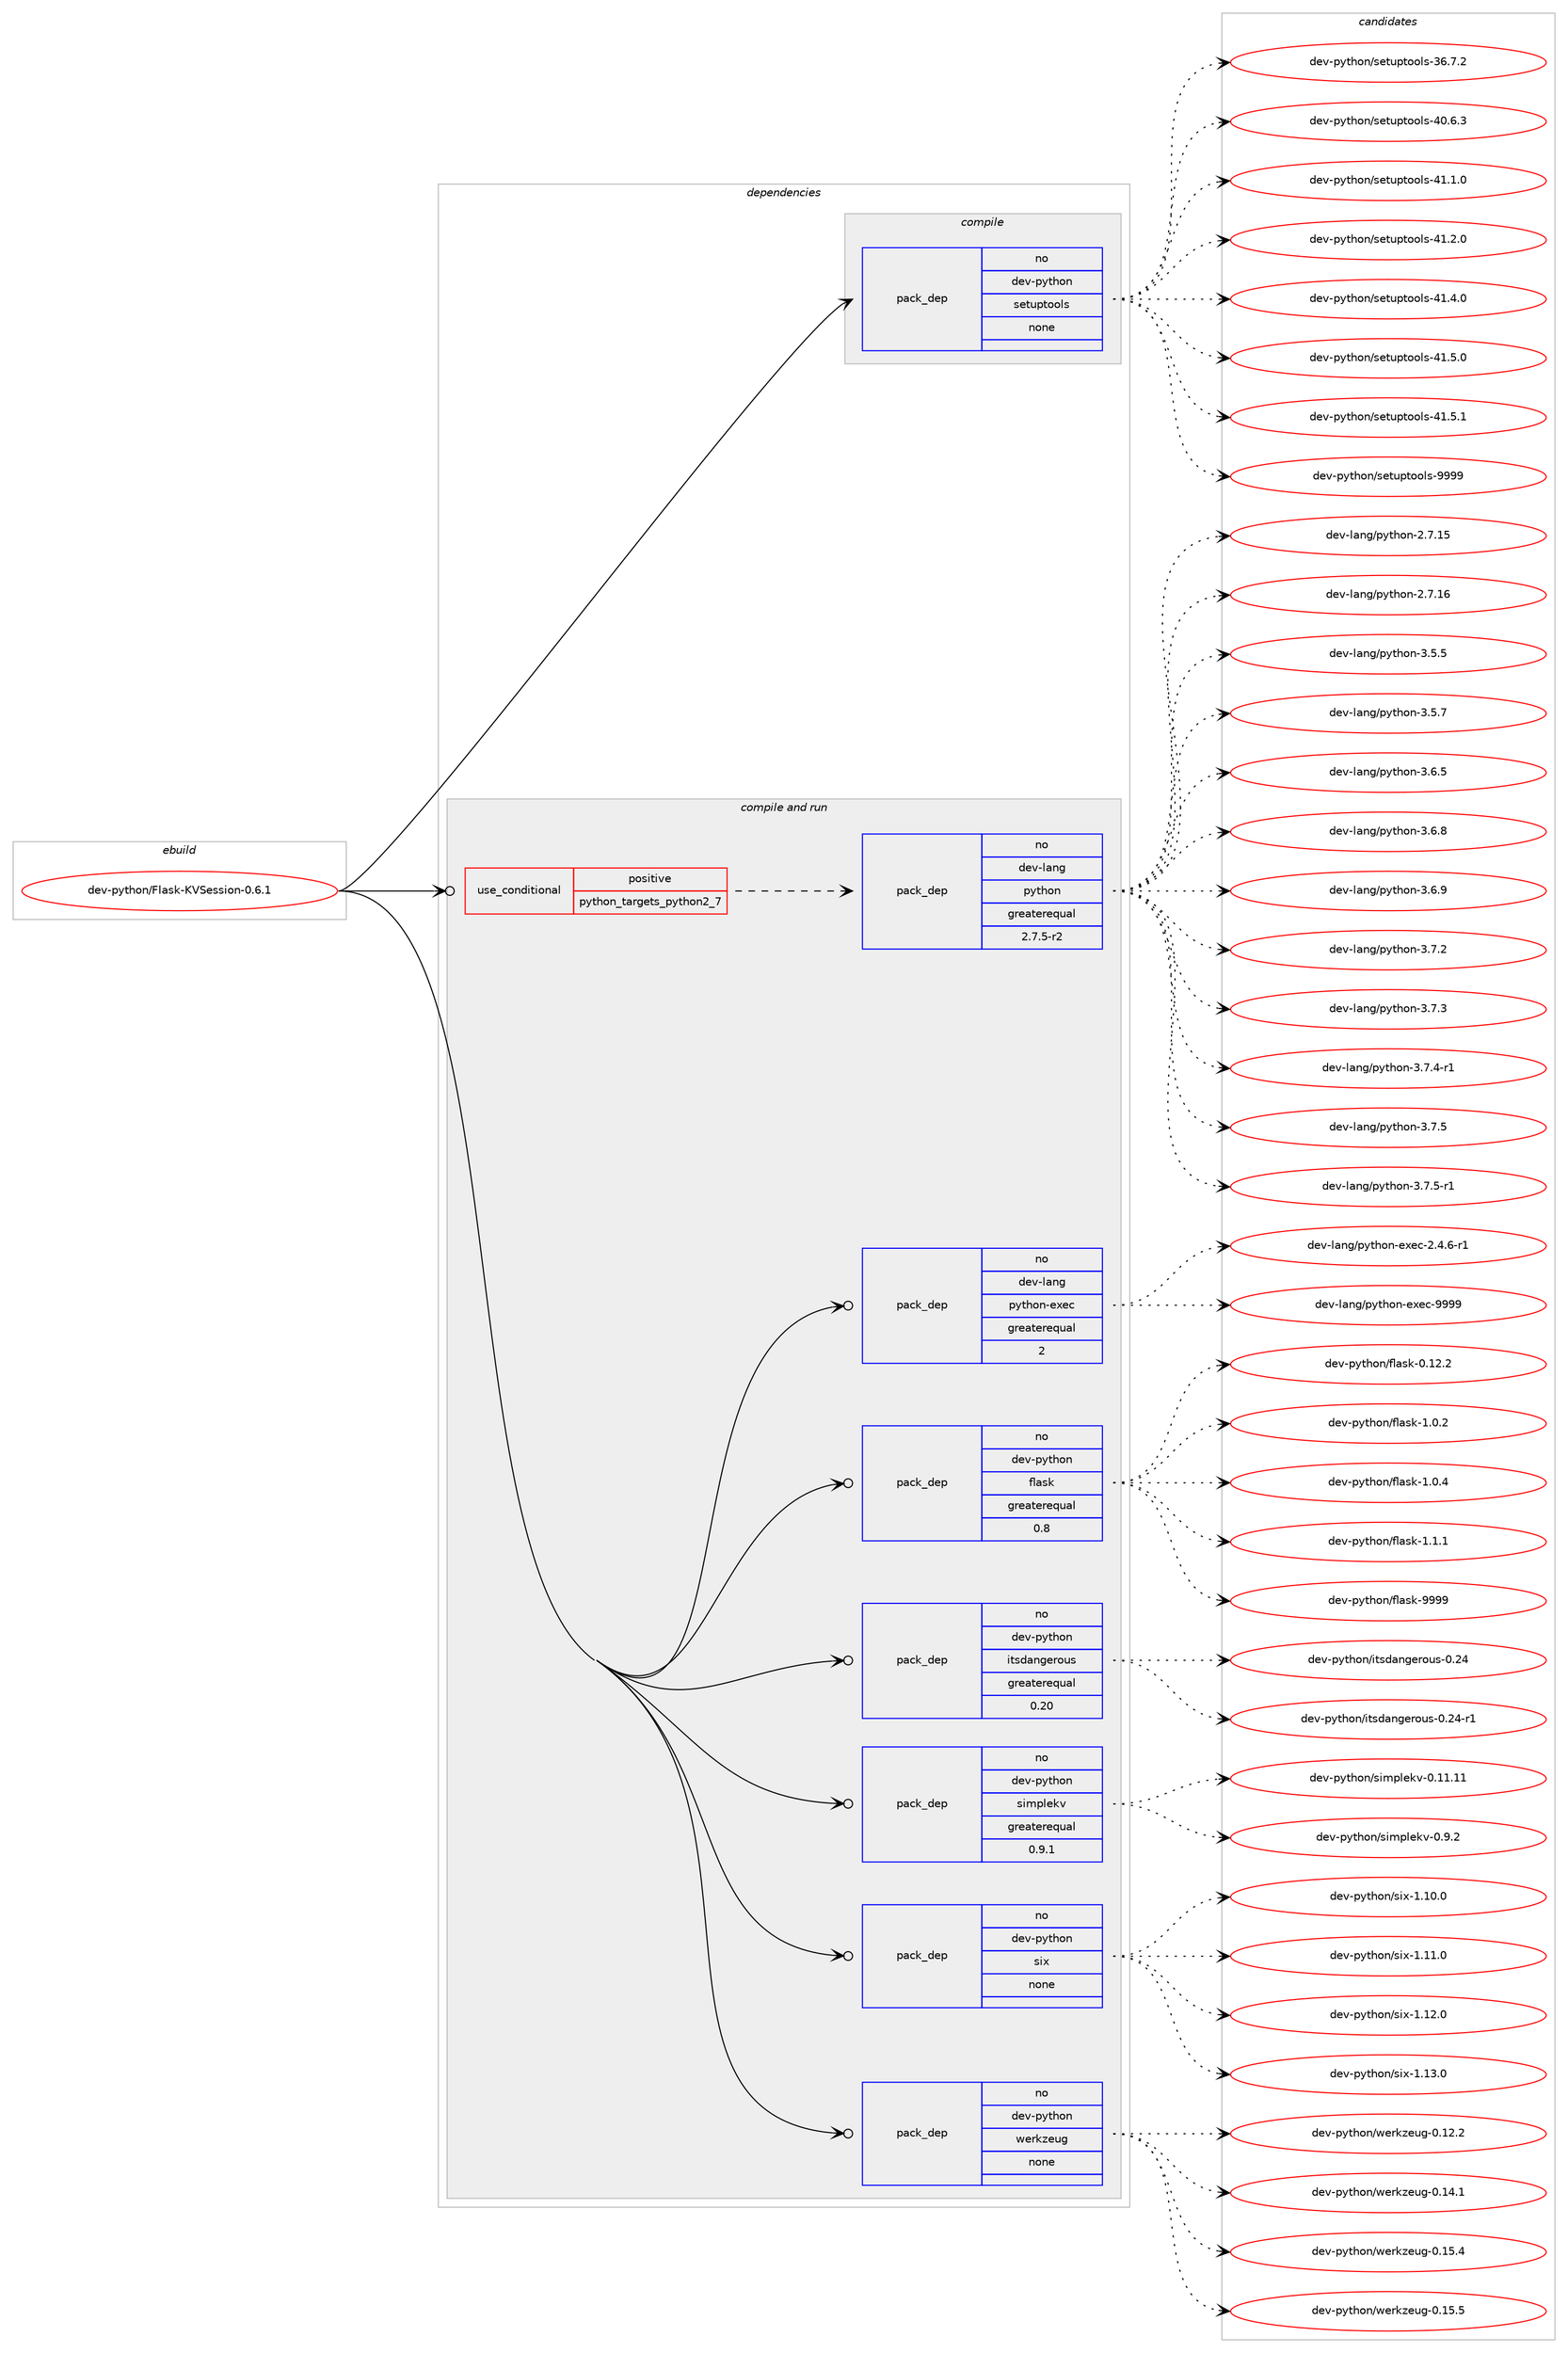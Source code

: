 digraph prolog {

# *************
# Graph options
# *************

newrank=true;
concentrate=true;
compound=true;
graph [rankdir=LR,fontname=Helvetica,fontsize=10,ranksep=1.5];#, ranksep=2.5, nodesep=0.2];
edge  [arrowhead=vee];
node  [fontname=Helvetica,fontsize=10];

# **********
# The ebuild
# **********

subgraph cluster_leftcol {
color=gray;
rank=same;
label=<<i>ebuild</i>>;
id [label="dev-python/Flask-KVSession-0.6.1", color=red, width=4, href="../dev-python/Flask-KVSession-0.6.1.svg"];
}

# ****************
# The dependencies
# ****************

subgraph cluster_midcol {
color=gray;
label=<<i>dependencies</i>>;
subgraph cluster_compile {
fillcolor="#eeeeee";
style=filled;
label=<<i>compile</i>>;
subgraph pack445027 {
dependency592348 [label=<<TABLE BORDER="0" CELLBORDER="1" CELLSPACING="0" CELLPADDING="4" WIDTH="220"><TR><TD ROWSPAN="6" CELLPADDING="30">pack_dep</TD></TR><TR><TD WIDTH="110">no</TD></TR><TR><TD>dev-python</TD></TR><TR><TD>setuptools</TD></TR><TR><TD>none</TD></TR><TR><TD></TD></TR></TABLE>>, shape=none, color=blue];
}
id:e -> dependency592348:w [weight=20,style="solid",arrowhead="vee"];
}
subgraph cluster_compileandrun {
fillcolor="#eeeeee";
style=filled;
label=<<i>compile and run</i>>;
subgraph cond135551 {
dependency592349 [label=<<TABLE BORDER="0" CELLBORDER="1" CELLSPACING="0" CELLPADDING="4"><TR><TD ROWSPAN="3" CELLPADDING="10">use_conditional</TD></TR><TR><TD>positive</TD></TR><TR><TD>python_targets_python2_7</TD></TR></TABLE>>, shape=none, color=red];
subgraph pack445028 {
dependency592350 [label=<<TABLE BORDER="0" CELLBORDER="1" CELLSPACING="0" CELLPADDING="4" WIDTH="220"><TR><TD ROWSPAN="6" CELLPADDING="30">pack_dep</TD></TR><TR><TD WIDTH="110">no</TD></TR><TR><TD>dev-lang</TD></TR><TR><TD>python</TD></TR><TR><TD>greaterequal</TD></TR><TR><TD>2.7.5-r2</TD></TR></TABLE>>, shape=none, color=blue];
}
dependency592349:e -> dependency592350:w [weight=20,style="dashed",arrowhead="vee"];
}
id:e -> dependency592349:w [weight=20,style="solid",arrowhead="odotvee"];
subgraph pack445029 {
dependency592351 [label=<<TABLE BORDER="0" CELLBORDER="1" CELLSPACING="0" CELLPADDING="4" WIDTH="220"><TR><TD ROWSPAN="6" CELLPADDING="30">pack_dep</TD></TR><TR><TD WIDTH="110">no</TD></TR><TR><TD>dev-lang</TD></TR><TR><TD>python-exec</TD></TR><TR><TD>greaterequal</TD></TR><TR><TD>2</TD></TR></TABLE>>, shape=none, color=blue];
}
id:e -> dependency592351:w [weight=20,style="solid",arrowhead="odotvee"];
subgraph pack445030 {
dependency592352 [label=<<TABLE BORDER="0" CELLBORDER="1" CELLSPACING="0" CELLPADDING="4" WIDTH="220"><TR><TD ROWSPAN="6" CELLPADDING="30">pack_dep</TD></TR><TR><TD WIDTH="110">no</TD></TR><TR><TD>dev-python</TD></TR><TR><TD>flask</TD></TR><TR><TD>greaterequal</TD></TR><TR><TD>0.8</TD></TR></TABLE>>, shape=none, color=blue];
}
id:e -> dependency592352:w [weight=20,style="solid",arrowhead="odotvee"];
subgraph pack445031 {
dependency592353 [label=<<TABLE BORDER="0" CELLBORDER="1" CELLSPACING="0" CELLPADDING="4" WIDTH="220"><TR><TD ROWSPAN="6" CELLPADDING="30">pack_dep</TD></TR><TR><TD WIDTH="110">no</TD></TR><TR><TD>dev-python</TD></TR><TR><TD>itsdangerous</TD></TR><TR><TD>greaterequal</TD></TR><TR><TD>0.20</TD></TR></TABLE>>, shape=none, color=blue];
}
id:e -> dependency592353:w [weight=20,style="solid",arrowhead="odotvee"];
subgraph pack445032 {
dependency592354 [label=<<TABLE BORDER="0" CELLBORDER="1" CELLSPACING="0" CELLPADDING="4" WIDTH="220"><TR><TD ROWSPAN="6" CELLPADDING="30">pack_dep</TD></TR><TR><TD WIDTH="110">no</TD></TR><TR><TD>dev-python</TD></TR><TR><TD>simplekv</TD></TR><TR><TD>greaterequal</TD></TR><TR><TD>0.9.1</TD></TR></TABLE>>, shape=none, color=blue];
}
id:e -> dependency592354:w [weight=20,style="solid",arrowhead="odotvee"];
subgraph pack445033 {
dependency592355 [label=<<TABLE BORDER="0" CELLBORDER="1" CELLSPACING="0" CELLPADDING="4" WIDTH="220"><TR><TD ROWSPAN="6" CELLPADDING="30">pack_dep</TD></TR><TR><TD WIDTH="110">no</TD></TR><TR><TD>dev-python</TD></TR><TR><TD>six</TD></TR><TR><TD>none</TD></TR><TR><TD></TD></TR></TABLE>>, shape=none, color=blue];
}
id:e -> dependency592355:w [weight=20,style="solid",arrowhead="odotvee"];
subgraph pack445034 {
dependency592356 [label=<<TABLE BORDER="0" CELLBORDER="1" CELLSPACING="0" CELLPADDING="4" WIDTH="220"><TR><TD ROWSPAN="6" CELLPADDING="30">pack_dep</TD></TR><TR><TD WIDTH="110">no</TD></TR><TR><TD>dev-python</TD></TR><TR><TD>werkzeug</TD></TR><TR><TD>none</TD></TR><TR><TD></TD></TR></TABLE>>, shape=none, color=blue];
}
id:e -> dependency592356:w [weight=20,style="solid",arrowhead="odotvee"];
}
subgraph cluster_run {
fillcolor="#eeeeee";
style=filled;
label=<<i>run</i>>;
}
}

# **************
# The candidates
# **************

subgraph cluster_choices {
rank=same;
color=gray;
label=<<i>candidates</i>>;

subgraph choice445027 {
color=black;
nodesep=1;
choice100101118451121211161041111104711510111611711211611111110811545515446554650 [label="dev-python/setuptools-36.7.2", color=red, width=4,href="../dev-python/setuptools-36.7.2.svg"];
choice100101118451121211161041111104711510111611711211611111110811545524846544651 [label="dev-python/setuptools-40.6.3", color=red, width=4,href="../dev-python/setuptools-40.6.3.svg"];
choice100101118451121211161041111104711510111611711211611111110811545524946494648 [label="dev-python/setuptools-41.1.0", color=red, width=4,href="../dev-python/setuptools-41.1.0.svg"];
choice100101118451121211161041111104711510111611711211611111110811545524946504648 [label="dev-python/setuptools-41.2.0", color=red, width=4,href="../dev-python/setuptools-41.2.0.svg"];
choice100101118451121211161041111104711510111611711211611111110811545524946524648 [label="dev-python/setuptools-41.4.0", color=red, width=4,href="../dev-python/setuptools-41.4.0.svg"];
choice100101118451121211161041111104711510111611711211611111110811545524946534648 [label="dev-python/setuptools-41.5.0", color=red, width=4,href="../dev-python/setuptools-41.5.0.svg"];
choice100101118451121211161041111104711510111611711211611111110811545524946534649 [label="dev-python/setuptools-41.5.1", color=red, width=4,href="../dev-python/setuptools-41.5.1.svg"];
choice10010111845112121116104111110471151011161171121161111111081154557575757 [label="dev-python/setuptools-9999", color=red, width=4,href="../dev-python/setuptools-9999.svg"];
dependency592348:e -> choice100101118451121211161041111104711510111611711211611111110811545515446554650:w [style=dotted,weight="100"];
dependency592348:e -> choice100101118451121211161041111104711510111611711211611111110811545524846544651:w [style=dotted,weight="100"];
dependency592348:e -> choice100101118451121211161041111104711510111611711211611111110811545524946494648:w [style=dotted,weight="100"];
dependency592348:e -> choice100101118451121211161041111104711510111611711211611111110811545524946504648:w [style=dotted,weight="100"];
dependency592348:e -> choice100101118451121211161041111104711510111611711211611111110811545524946524648:w [style=dotted,weight="100"];
dependency592348:e -> choice100101118451121211161041111104711510111611711211611111110811545524946534648:w [style=dotted,weight="100"];
dependency592348:e -> choice100101118451121211161041111104711510111611711211611111110811545524946534649:w [style=dotted,weight="100"];
dependency592348:e -> choice10010111845112121116104111110471151011161171121161111111081154557575757:w [style=dotted,weight="100"];
}
subgraph choice445028 {
color=black;
nodesep=1;
choice10010111845108971101034711212111610411111045504655464953 [label="dev-lang/python-2.7.15", color=red, width=4,href="../dev-lang/python-2.7.15.svg"];
choice10010111845108971101034711212111610411111045504655464954 [label="dev-lang/python-2.7.16", color=red, width=4,href="../dev-lang/python-2.7.16.svg"];
choice100101118451089711010347112121116104111110455146534653 [label="dev-lang/python-3.5.5", color=red, width=4,href="../dev-lang/python-3.5.5.svg"];
choice100101118451089711010347112121116104111110455146534655 [label="dev-lang/python-3.5.7", color=red, width=4,href="../dev-lang/python-3.5.7.svg"];
choice100101118451089711010347112121116104111110455146544653 [label="dev-lang/python-3.6.5", color=red, width=4,href="../dev-lang/python-3.6.5.svg"];
choice100101118451089711010347112121116104111110455146544656 [label="dev-lang/python-3.6.8", color=red, width=4,href="../dev-lang/python-3.6.8.svg"];
choice100101118451089711010347112121116104111110455146544657 [label="dev-lang/python-3.6.9", color=red, width=4,href="../dev-lang/python-3.6.9.svg"];
choice100101118451089711010347112121116104111110455146554650 [label="dev-lang/python-3.7.2", color=red, width=4,href="../dev-lang/python-3.7.2.svg"];
choice100101118451089711010347112121116104111110455146554651 [label="dev-lang/python-3.7.3", color=red, width=4,href="../dev-lang/python-3.7.3.svg"];
choice1001011184510897110103471121211161041111104551465546524511449 [label="dev-lang/python-3.7.4-r1", color=red, width=4,href="../dev-lang/python-3.7.4-r1.svg"];
choice100101118451089711010347112121116104111110455146554653 [label="dev-lang/python-3.7.5", color=red, width=4,href="../dev-lang/python-3.7.5.svg"];
choice1001011184510897110103471121211161041111104551465546534511449 [label="dev-lang/python-3.7.5-r1", color=red, width=4,href="../dev-lang/python-3.7.5-r1.svg"];
dependency592350:e -> choice10010111845108971101034711212111610411111045504655464953:w [style=dotted,weight="100"];
dependency592350:e -> choice10010111845108971101034711212111610411111045504655464954:w [style=dotted,weight="100"];
dependency592350:e -> choice100101118451089711010347112121116104111110455146534653:w [style=dotted,weight="100"];
dependency592350:e -> choice100101118451089711010347112121116104111110455146534655:w [style=dotted,weight="100"];
dependency592350:e -> choice100101118451089711010347112121116104111110455146544653:w [style=dotted,weight="100"];
dependency592350:e -> choice100101118451089711010347112121116104111110455146544656:w [style=dotted,weight="100"];
dependency592350:e -> choice100101118451089711010347112121116104111110455146544657:w [style=dotted,weight="100"];
dependency592350:e -> choice100101118451089711010347112121116104111110455146554650:w [style=dotted,weight="100"];
dependency592350:e -> choice100101118451089711010347112121116104111110455146554651:w [style=dotted,weight="100"];
dependency592350:e -> choice1001011184510897110103471121211161041111104551465546524511449:w [style=dotted,weight="100"];
dependency592350:e -> choice100101118451089711010347112121116104111110455146554653:w [style=dotted,weight="100"];
dependency592350:e -> choice1001011184510897110103471121211161041111104551465546534511449:w [style=dotted,weight="100"];
}
subgraph choice445029 {
color=black;
nodesep=1;
choice10010111845108971101034711212111610411111045101120101994550465246544511449 [label="dev-lang/python-exec-2.4.6-r1", color=red, width=4,href="../dev-lang/python-exec-2.4.6-r1.svg"];
choice10010111845108971101034711212111610411111045101120101994557575757 [label="dev-lang/python-exec-9999", color=red, width=4,href="../dev-lang/python-exec-9999.svg"];
dependency592351:e -> choice10010111845108971101034711212111610411111045101120101994550465246544511449:w [style=dotted,weight="100"];
dependency592351:e -> choice10010111845108971101034711212111610411111045101120101994557575757:w [style=dotted,weight="100"];
}
subgraph choice445030 {
color=black;
nodesep=1;
choice10010111845112121116104111110471021089711510745484649504650 [label="dev-python/flask-0.12.2", color=red, width=4,href="../dev-python/flask-0.12.2.svg"];
choice100101118451121211161041111104710210897115107454946484650 [label="dev-python/flask-1.0.2", color=red, width=4,href="../dev-python/flask-1.0.2.svg"];
choice100101118451121211161041111104710210897115107454946484652 [label="dev-python/flask-1.0.4", color=red, width=4,href="../dev-python/flask-1.0.4.svg"];
choice100101118451121211161041111104710210897115107454946494649 [label="dev-python/flask-1.1.1", color=red, width=4,href="../dev-python/flask-1.1.1.svg"];
choice1001011184511212111610411111047102108971151074557575757 [label="dev-python/flask-9999", color=red, width=4,href="../dev-python/flask-9999.svg"];
dependency592352:e -> choice10010111845112121116104111110471021089711510745484649504650:w [style=dotted,weight="100"];
dependency592352:e -> choice100101118451121211161041111104710210897115107454946484650:w [style=dotted,weight="100"];
dependency592352:e -> choice100101118451121211161041111104710210897115107454946484652:w [style=dotted,weight="100"];
dependency592352:e -> choice100101118451121211161041111104710210897115107454946494649:w [style=dotted,weight="100"];
dependency592352:e -> choice1001011184511212111610411111047102108971151074557575757:w [style=dotted,weight="100"];
}
subgraph choice445031 {
color=black;
nodesep=1;
choice1001011184511212111610411111047105116115100971101031011141111171154548465052 [label="dev-python/itsdangerous-0.24", color=red, width=4,href="../dev-python/itsdangerous-0.24.svg"];
choice10010111845112121116104111110471051161151009711010310111411111711545484650524511449 [label="dev-python/itsdangerous-0.24-r1", color=red, width=4,href="../dev-python/itsdangerous-0.24-r1.svg"];
dependency592353:e -> choice1001011184511212111610411111047105116115100971101031011141111171154548465052:w [style=dotted,weight="100"];
dependency592353:e -> choice10010111845112121116104111110471051161151009711010310111411111711545484650524511449:w [style=dotted,weight="100"];
}
subgraph choice445032 {
color=black;
nodesep=1;
choice10010111845112121116104111110471151051091121081011071184548464949464949 [label="dev-python/simplekv-0.11.11", color=red, width=4,href="../dev-python/simplekv-0.11.11.svg"];
choice1001011184511212111610411111047115105109112108101107118454846574650 [label="dev-python/simplekv-0.9.2", color=red, width=4,href="../dev-python/simplekv-0.9.2.svg"];
dependency592354:e -> choice10010111845112121116104111110471151051091121081011071184548464949464949:w [style=dotted,weight="100"];
dependency592354:e -> choice1001011184511212111610411111047115105109112108101107118454846574650:w [style=dotted,weight="100"];
}
subgraph choice445033 {
color=black;
nodesep=1;
choice100101118451121211161041111104711510512045494649484648 [label="dev-python/six-1.10.0", color=red, width=4,href="../dev-python/six-1.10.0.svg"];
choice100101118451121211161041111104711510512045494649494648 [label="dev-python/six-1.11.0", color=red, width=4,href="../dev-python/six-1.11.0.svg"];
choice100101118451121211161041111104711510512045494649504648 [label="dev-python/six-1.12.0", color=red, width=4,href="../dev-python/six-1.12.0.svg"];
choice100101118451121211161041111104711510512045494649514648 [label="dev-python/six-1.13.0", color=red, width=4,href="../dev-python/six-1.13.0.svg"];
dependency592355:e -> choice100101118451121211161041111104711510512045494649484648:w [style=dotted,weight="100"];
dependency592355:e -> choice100101118451121211161041111104711510512045494649494648:w [style=dotted,weight="100"];
dependency592355:e -> choice100101118451121211161041111104711510512045494649504648:w [style=dotted,weight="100"];
dependency592355:e -> choice100101118451121211161041111104711510512045494649514648:w [style=dotted,weight="100"];
}
subgraph choice445034 {
color=black;
nodesep=1;
choice100101118451121211161041111104711910111410712210111710345484649504650 [label="dev-python/werkzeug-0.12.2", color=red, width=4,href="../dev-python/werkzeug-0.12.2.svg"];
choice100101118451121211161041111104711910111410712210111710345484649524649 [label="dev-python/werkzeug-0.14.1", color=red, width=4,href="../dev-python/werkzeug-0.14.1.svg"];
choice100101118451121211161041111104711910111410712210111710345484649534652 [label="dev-python/werkzeug-0.15.4", color=red, width=4,href="../dev-python/werkzeug-0.15.4.svg"];
choice100101118451121211161041111104711910111410712210111710345484649534653 [label="dev-python/werkzeug-0.15.5", color=red, width=4,href="../dev-python/werkzeug-0.15.5.svg"];
dependency592356:e -> choice100101118451121211161041111104711910111410712210111710345484649504650:w [style=dotted,weight="100"];
dependency592356:e -> choice100101118451121211161041111104711910111410712210111710345484649524649:w [style=dotted,weight="100"];
dependency592356:e -> choice100101118451121211161041111104711910111410712210111710345484649534652:w [style=dotted,weight="100"];
dependency592356:e -> choice100101118451121211161041111104711910111410712210111710345484649534653:w [style=dotted,weight="100"];
}
}

}
